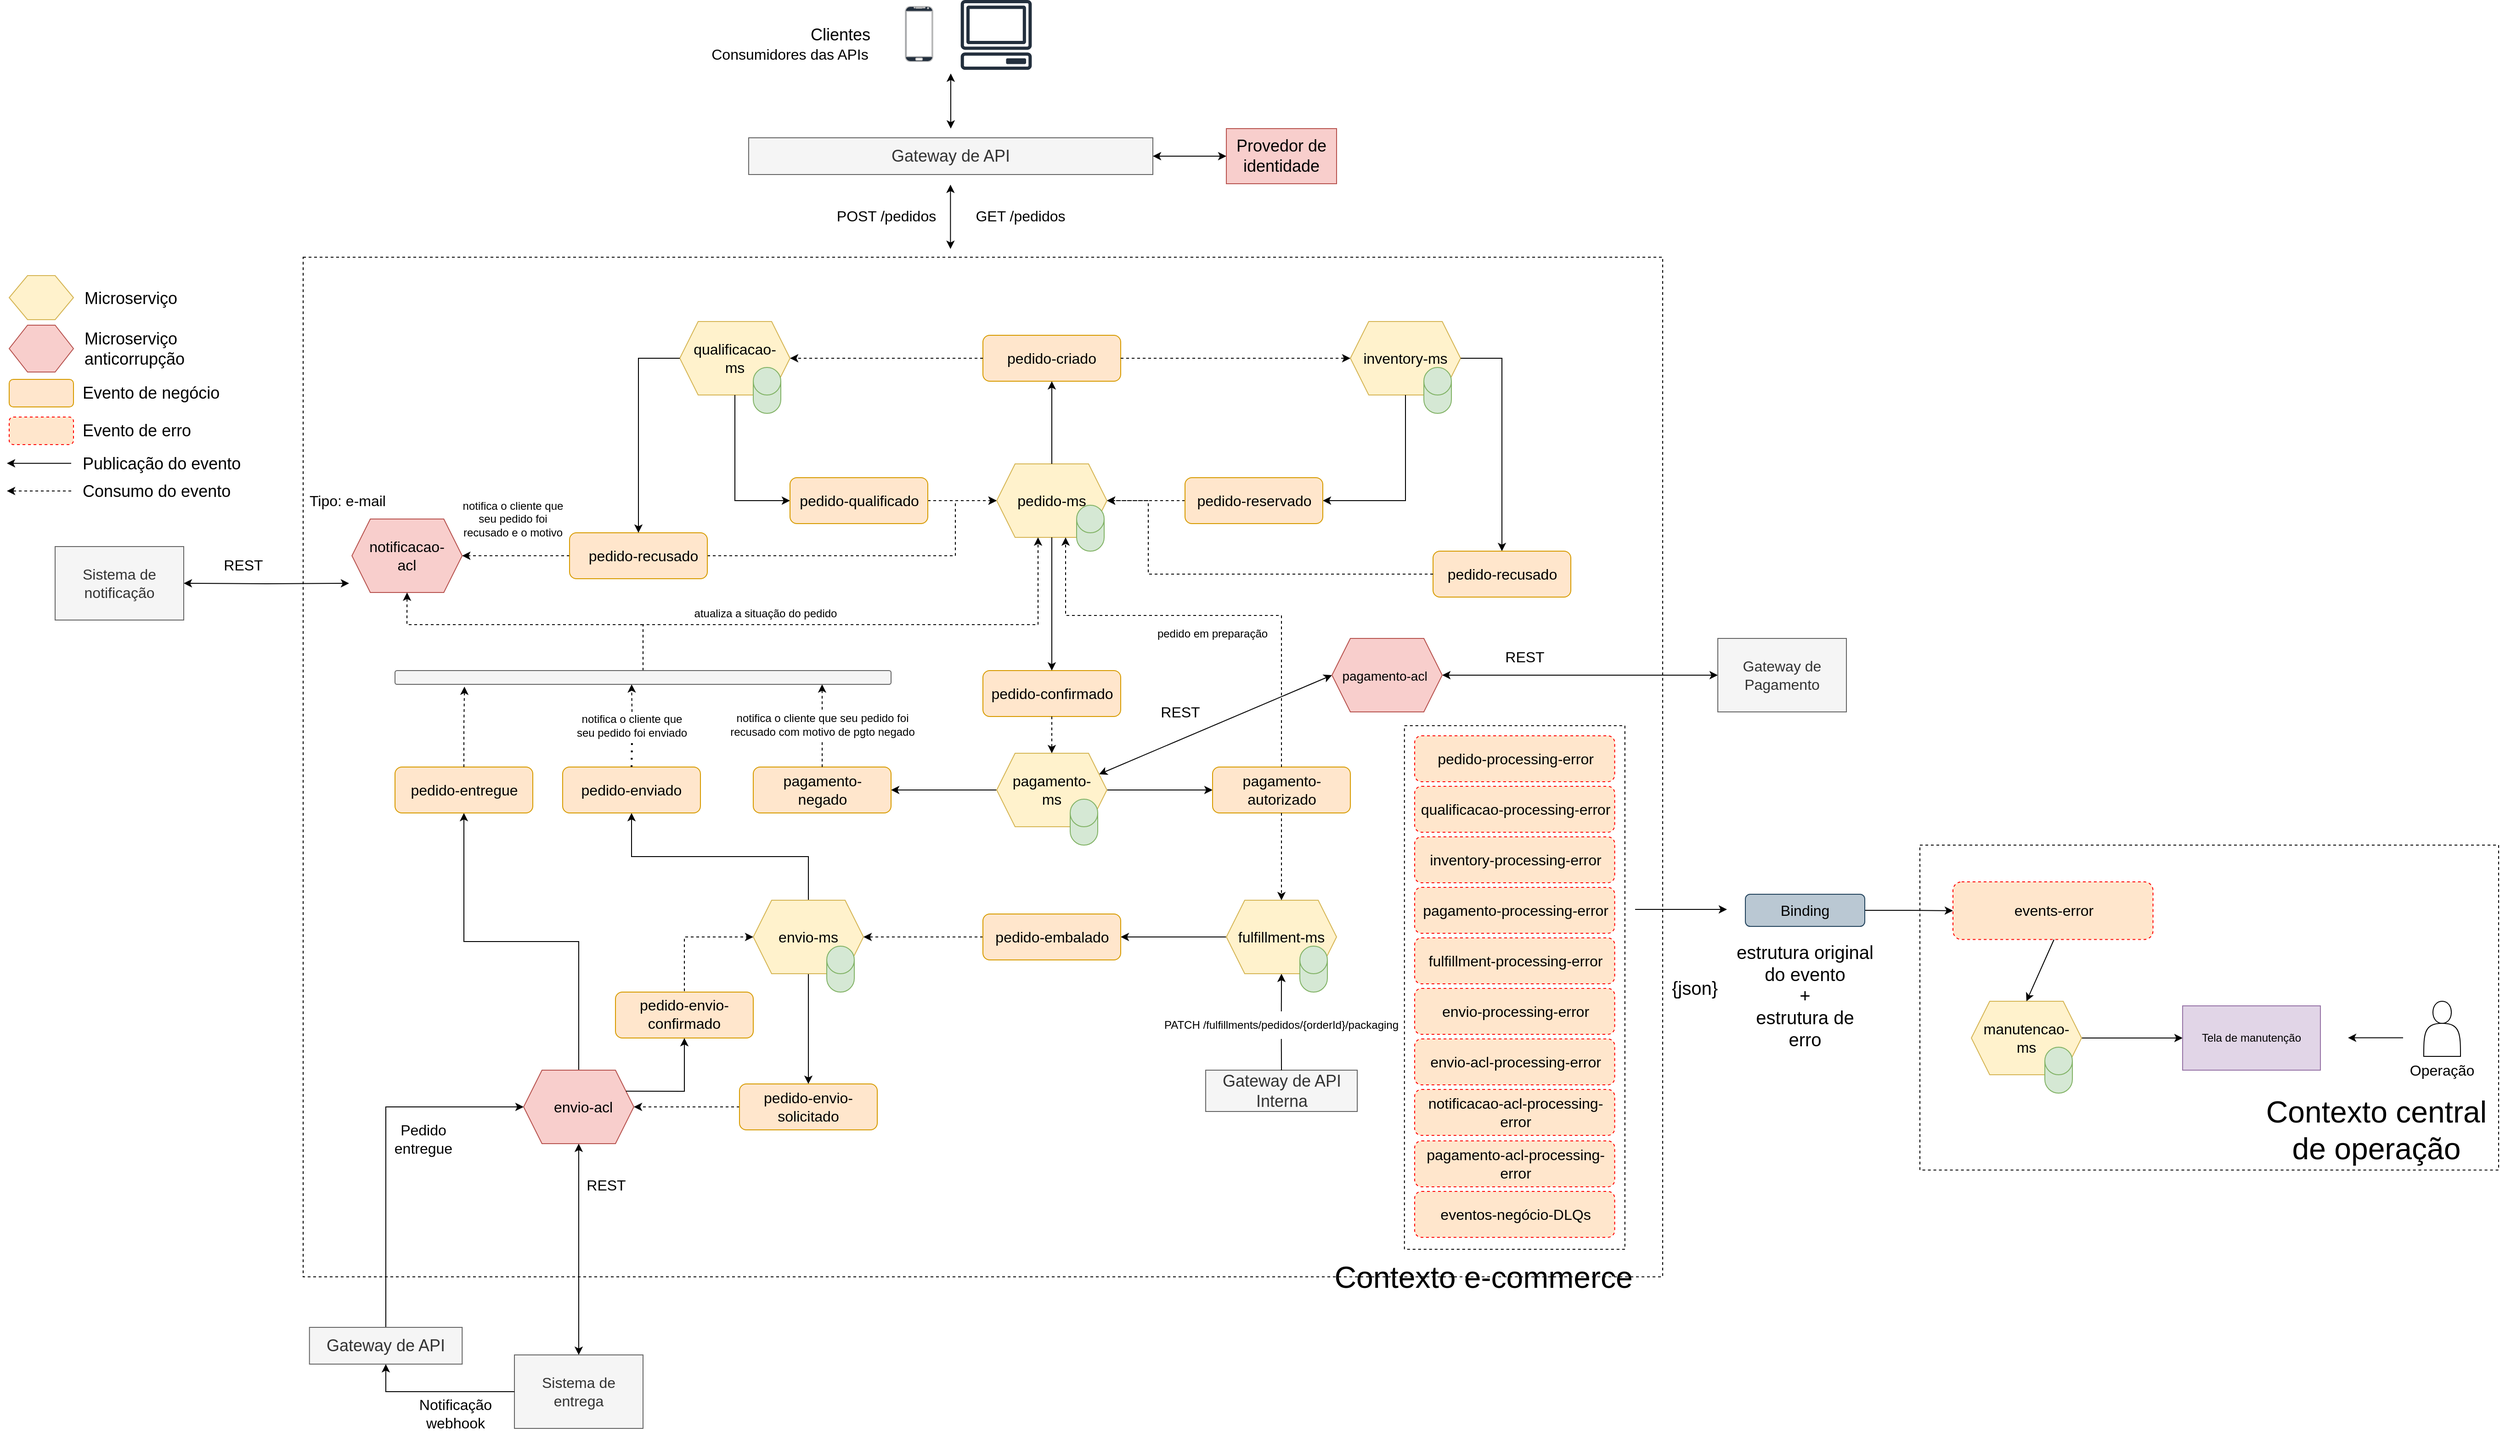 <mxfile version="21.2.8" type="device">
  <diagram name="Página-1" id="nnZFmFOOJVzah6RzFUVj">
    <mxGraphModel dx="4247" dy="1055" grid="1" gridSize="10" guides="1" tooltips="1" connect="1" arrows="1" fold="1" page="1" pageScale="1" pageWidth="827" pageHeight="1169" math="0" shadow="0">
      <root>
        <mxCell id="0" />
        <mxCell id="1" parent="0" />
        <mxCell id="laBi-dhQgEcBMlCpC2Ps-1" value="" style="rounded=0;whiteSpace=wrap;html=1;fillColor=none;dashed=1;" parent="1" vertex="1">
          <mxGeometry x="-1310" y="320" width="1480" height="1110" as="geometry" />
        </mxCell>
        <mxCell id="p0zxZLVMPCqbVk1gS0Qo-3" value="" style="endArrow=classic;html=1;rounded=0;entryX=0.5;entryY=1;entryDx=0;entryDy=0;" edge="1" parent="1" source="p0zxZLVMPCqbVk1gS0Qo-2" target="laBi-dhQgEcBMlCpC2Ps-27">
          <mxGeometry width="50" height="50" relative="1" as="geometry">
            <mxPoint x="-440" y="1170" as="sourcePoint" />
            <mxPoint x="-390" y="1120" as="targetPoint" />
          </mxGeometry>
        </mxCell>
        <mxCell id="laBi-dhQgEcBMlCpC2Ps-2" value="" style="rounded=0;whiteSpace=wrap;html=1;fillColor=none;dashed=1;" parent="1" vertex="1">
          <mxGeometry x="-111.13" y="830" width="240" height="570" as="geometry" />
        </mxCell>
        <mxCell id="laBi-dhQgEcBMlCpC2Ps-3" value="" style="rounded=0;whiteSpace=wrap;html=1;fillColor=none;dashed=1;" parent="1" vertex="1">
          <mxGeometry x="450" y="960" width="630" height="353.79" as="geometry" />
        </mxCell>
        <mxCell id="laBi-dhQgEcBMlCpC2Ps-4" style="edgeStyle=orthogonalEdgeStyle;rounded=0;orthogonalLoop=1;jettySize=auto;html=1;exitX=0.5;exitY=0;exitDx=0;exitDy=0;entryX=0.5;entryY=1;entryDx=0;entryDy=0;" parent="1" source="laBi-dhQgEcBMlCpC2Ps-6" target="laBi-dhQgEcBMlCpC2Ps-58" edge="1">
          <mxGeometry relative="1" as="geometry" />
        </mxCell>
        <mxCell id="laBi-dhQgEcBMlCpC2Ps-5" style="edgeStyle=orthogonalEdgeStyle;rounded=0;orthogonalLoop=1;jettySize=auto;html=1;exitX=0.5;exitY=1;exitDx=0;exitDy=0;entryX=0.5;entryY=0;entryDx=0;entryDy=0;" parent="1" source="laBi-dhQgEcBMlCpC2Ps-6" target="laBi-dhQgEcBMlCpC2Ps-127" edge="1">
          <mxGeometry relative="1" as="geometry" />
        </mxCell>
        <mxCell id="laBi-dhQgEcBMlCpC2Ps-6" value="" style="shape=hexagon;perimeter=hexagonPerimeter2;whiteSpace=wrap;html=1;fixedSize=1;fillColor=#fff2cc;strokeColor=#d6b656;" parent="1" vertex="1">
          <mxGeometry x="-820" y="1020" width="120" height="80" as="geometry" />
        </mxCell>
        <mxCell id="laBi-dhQgEcBMlCpC2Ps-7" value="envio-ms" style="text;html=1;strokeColor=none;fillColor=none;align=center;verticalAlign=middle;whiteSpace=wrap;rounded=0;fontSize=16;" parent="1" vertex="1">
          <mxGeometry x="-800" y="1035" width="80" height="50" as="geometry" />
        </mxCell>
        <mxCell id="laBi-dhQgEcBMlCpC2Ps-8" value="" style="shape=cylinder3;whiteSpace=wrap;html=1;boundedLbl=1;backgroundOutline=1;size=15;fontSize=18;fillColor=#d5e8d4;strokeColor=#82b366;" parent="1" vertex="1">
          <mxGeometry x="-740" y="1070" width="30" height="50" as="geometry" />
        </mxCell>
        <mxCell id="laBi-dhQgEcBMlCpC2Ps-9" value="Gateway de API" style="rounded=0;whiteSpace=wrap;html=1;fontSize=18;fillColor=#f5f5f5;strokeColor=#666666;fontColor=#333333;" parent="1" vertex="1">
          <mxGeometry x="-825" y="190" width="440" height="40" as="geometry" />
        </mxCell>
        <mxCell id="laBi-dhQgEcBMlCpC2Ps-10" value="" style="verticalLabelPosition=bottom;verticalAlign=top;html=1;shadow=0;dashed=0;strokeWidth=1;shape=mxgraph.android.phone2;strokeColor=#c0c0c0;fontSize=18;fillColor=#232F3D;" parent="1" vertex="1">
          <mxGeometry x="-654.5" y="47" width="30" height="60" as="geometry" />
        </mxCell>
        <mxCell id="laBi-dhQgEcBMlCpC2Ps-11" value="" style="sketch=0;outlineConnect=0;fontColor=#232F3E;gradientColor=none;fillColor=#232F3D;strokeColor=none;dashed=0;verticalLabelPosition=bottom;verticalAlign=top;align=center;html=1;fontSize=12;fontStyle=0;aspect=fixed;pointerEvents=1;shape=mxgraph.aws4.client;" parent="1" vertex="1">
          <mxGeometry x="-594.5" y="40" width="78" height="76" as="geometry" />
        </mxCell>
        <mxCell id="laBi-dhQgEcBMlCpC2Ps-12" value="&lt;font style=&quot;font-size: 18px;&quot;&gt;Clientes&lt;/font&gt;" style="text;html=1;strokeColor=none;fillColor=none;align=center;verticalAlign=middle;whiteSpace=wrap;rounded=0;fontSize=16;" parent="1" vertex="1">
          <mxGeometry x="-765" y="58" width="80" height="40" as="geometry" />
        </mxCell>
        <mxCell id="laBi-dhQgEcBMlCpC2Ps-13" style="edgeStyle=orthogonalEdgeStyle;rounded=0;orthogonalLoop=1;jettySize=auto;html=1;exitX=0;exitY=0.5;exitDx=0;exitDy=0;entryX=1;entryY=0.5;entryDx=0;entryDy=0;" parent="1" source="laBi-dhQgEcBMlCpC2Ps-16" target="laBi-dhQgEcBMlCpC2Ps-52" edge="1">
          <mxGeometry relative="1" as="geometry">
            <mxPoint x="-620" y="960" as="targetPoint" />
          </mxGeometry>
        </mxCell>
        <mxCell id="laBi-dhQgEcBMlCpC2Ps-14" style="edgeStyle=orthogonalEdgeStyle;rounded=0;orthogonalLoop=1;jettySize=auto;html=1;exitX=1;exitY=0.5;exitDx=0;exitDy=0;entryX=0;entryY=0.5;entryDx=0;entryDy=0;" parent="1" source="laBi-dhQgEcBMlCpC2Ps-16" target="laBi-dhQgEcBMlCpC2Ps-49" edge="1">
          <mxGeometry relative="1" as="geometry" />
        </mxCell>
        <mxCell id="laBi-dhQgEcBMlCpC2Ps-15" style="rounded=0;orthogonalLoop=1;jettySize=auto;html=1;exitX=1;exitY=0.25;exitDx=0;exitDy=0;entryX=0;entryY=0.5;entryDx=0;entryDy=0;startArrow=classic;startFill=1;" parent="1" source="laBi-dhQgEcBMlCpC2Ps-16" target="laBi-dhQgEcBMlCpC2Ps-31" edge="1">
          <mxGeometry relative="1" as="geometry" />
        </mxCell>
        <mxCell id="laBi-dhQgEcBMlCpC2Ps-16" value="" style="shape=hexagon;perimeter=hexagonPerimeter2;whiteSpace=wrap;html=1;fixedSize=1;fillColor=#fff2cc;strokeColor=#d6b656;" parent="1" vertex="1">
          <mxGeometry x="-555" y="860" width="120" height="80" as="geometry" />
        </mxCell>
        <mxCell id="laBi-dhQgEcBMlCpC2Ps-17" value="pagamento-ms" style="text;html=1;strokeColor=none;fillColor=none;align=center;verticalAlign=middle;whiteSpace=wrap;rounded=0;fontSize=16;" parent="1" vertex="1">
          <mxGeometry x="-533.75" y="875" width="77.5" height="50" as="geometry" />
        </mxCell>
        <mxCell id="laBi-dhQgEcBMlCpC2Ps-18" value="" style="shape=cylinder3;whiteSpace=wrap;html=1;boundedLbl=1;backgroundOutline=1;size=15;fontSize=18;fillColor=#d5e8d4;strokeColor=#82b366;" parent="1" vertex="1">
          <mxGeometry x="-475" y="910" width="30" height="50" as="geometry" />
        </mxCell>
        <mxCell id="laBi-dhQgEcBMlCpC2Ps-19" value="" style="endArrow=classic;html=1;rounded=0;strokeWidth=1;fontSize=18;startArrow=classic;startFill=1;" parent="1" edge="1">
          <mxGeometry width="50" height="50" relative="1" as="geometry">
            <mxPoint x="-605" y="120" as="sourcePoint" />
            <mxPoint x="-605" y="180" as="targetPoint" />
          </mxGeometry>
        </mxCell>
        <mxCell id="laBi-dhQgEcBMlCpC2Ps-20" value="&lt;font style=&quot;font-size: 18px;&quot;&gt;Provedor de identidade&lt;/font&gt;" style="rounded=0;whiteSpace=wrap;html=1;fillColor=#f8cecc;strokeColor=#b85450;" parent="1" vertex="1">
          <mxGeometry x="-305" y="180" width="120" height="60" as="geometry" />
        </mxCell>
        <mxCell id="laBi-dhQgEcBMlCpC2Ps-21" value="" style="endArrow=classic;startArrow=classic;html=1;rounded=0;fontSize=18;exitX=1;exitY=0.5;exitDx=0;exitDy=0;entryX=0;entryY=0.5;entryDx=0;entryDy=0;" parent="1" source="laBi-dhQgEcBMlCpC2Ps-9" target="laBi-dhQgEcBMlCpC2Ps-20" edge="1">
          <mxGeometry width="50" height="50" relative="1" as="geometry">
            <mxPoint x="-355" y="280" as="sourcePoint" />
            <mxPoint x="-305" y="230" as="targetPoint" />
          </mxGeometry>
        </mxCell>
        <mxCell id="laBi-dhQgEcBMlCpC2Ps-22" value="&lt;font style=&quot;font-size: 16px;&quot;&gt;POST /pedidos&lt;/font&gt;" style="text;html=1;strokeColor=none;fillColor=none;align=center;verticalAlign=middle;whiteSpace=wrap;rounded=0;fontSize=18;" parent="1" vertex="1">
          <mxGeometry x="-740" y="260" width="130" height="30" as="geometry" />
        </mxCell>
        <mxCell id="laBi-dhQgEcBMlCpC2Ps-24" value="&lt;font style=&quot;font-size: 33px;&quot;&gt;Contexto e-commerce&lt;/font&gt;" style="text;html=1;strokeColor=none;fillColor=none;align=center;verticalAlign=middle;whiteSpace=wrap;rounded=0;fontSize=16;" parent="1" vertex="1">
          <mxGeometry x="-195" y="1400" width="340" height="60" as="geometry" />
        </mxCell>
        <mxCell id="laBi-dhQgEcBMlCpC2Ps-25" value="&lt;font style=&quot;font-size: 16px;&quot;&gt;Consumidores das APIs&lt;/font&gt;" style="text;html=1;strokeColor=none;fillColor=none;align=center;verticalAlign=middle;whiteSpace=wrap;rounded=0;fontSize=16;" parent="1" vertex="1">
          <mxGeometry x="-875" y="82" width="190" height="34" as="geometry" />
        </mxCell>
        <mxCell id="laBi-dhQgEcBMlCpC2Ps-26" style="edgeStyle=orthogonalEdgeStyle;rounded=0;orthogonalLoop=1;jettySize=auto;html=1;exitX=0;exitY=0.5;exitDx=0;exitDy=0;entryX=1;entryY=0.5;entryDx=0;entryDy=0;" parent="1" source="laBi-dhQgEcBMlCpC2Ps-27" target="laBi-dhQgEcBMlCpC2Ps-56" edge="1">
          <mxGeometry relative="1" as="geometry" />
        </mxCell>
        <mxCell id="laBi-dhQgEcBMlCpC2Ps-27" value="" style="shape=hexagon;perimeter=hexagonPerimeter2;whiteSpace=wrap;html=1;fixedSize=1;fillColor=#fff2cc;strokeColor=#d6b656;" parent="1" vertex="1">
          <mxGeometry x="-305" y="1020" width="120" height="80" as="geometry" />
        </mxCell>
        <mxCell id="laBi-dhQgEcBMlCpC2Ps-28" value="fulfillment-ms" style="text;html=1;strokeColor=none;fillColor=none;align=center;verticalAlign=middle;whiteSpace=wrap;rounded=0;fontSize=16;" parent="1" vertex="1">
          <mxGeometry x="-295" y="1035" width="100" height="50" as="geometry" />
        </mxCell>
        <mxCell id="laBi-dhQgEcBMlCpC2Ps-29" value="" style="shape=cylinder3;whiteSpace=wrap;html=1;boundedLbl=1;backgroundOutline=1;size=15;fontSize=18;fillColor=#d5e8d4;strokeColor=#82b366;" parent="1" vertex="1">
          <mxGeometry x="-225" y="1070" width="30" height="50" as="geometry" />
        </mxCell>
        <mxCell id="laBi-dhQgEcBMlCpC2Ps-30" style="edgeStyle=orthogonalEdgeStyle;rounded=0;orthogonalLoop=1;jettySize=auto;html=1;exitX=1;exitY=0.5;exitDx=0;exitDy=0;entryX=0;entryY=0.5;entryDx=0;entryDy=0;startArrow=classic;startFill=1;" parent="1" source="laBi-dhQgEcBMlCpC2Ps-31" target="laBi-dhQgEcBMlCpC2Ps-138" edge="1">
          <mxGeometry relative="1" as="geometry" />
        </mxCell>
        <mxCell id="laBi-dhQgEcBMlCpC2Ps-31" value="" style="shape=hexagon;perimeter=hexagonPerimeter2;whiteSpace=wrap;html=1;fixedSize=1;fillColor=#f8cecc;strokeColor=#b85450;" parent="1" vertex="1">
          <mxGeometry x="-190" y="735" width="120" height="80" as="geometry" />
        </mxCell>
        <mxCell id="laBi-dhQgEcBMlCpC2Ps-32" value="&lt;font style=&quot;font-size: 14px;&quot;&gt;pagamento-acl&lt;/font&gt;" style="text;html=1;strokeColor=none;fillColor=none;align=center;verticalAlign=middle;whiteSpace=wrap;rounded=0;fontSize=16;" parent="1" vertex="1">
          <mxGeometry x="-180" y="750" width="95" height="50" as="geometry" />
        </mxCell>
        <mxCell id="laBi-dhQgEcBMlCpC2Ps-33" style="edgeStyle=orthogonalEdgeStyle;rounded=0;orthogonalLoop=1;jettySize=auto;html=1;exitX=0.5;exitY=1;exitDx=0;exitDy=0;startArrow=classic;startFill=1;" parent="1" source="laBi-dhQgEcBMlCpC2Ps-35" target="laBi-dhQgEcBMlCpC2Ps-129" edge="1">
          <mxGeometry relative="1" as="geometry" />
        </mxCell>
        <mxCell id="laBi-dhQgEcBMlCpC2Ps-34" style="edgeStyle=orthogonalEdgeStyle;rounded=0;orthogonalLoop=1;jettySize=auto;html=1;exitX=0.5;exitY=0;exitDx=0;exitDy=0;entryX=0.5;entryY=1;entryDx=0;entryDy=0;" parent="1" source="laBi-dhQgEcBMlCpC2Ps-35" target="laBi-dhQgEcBMlCpC2Ps-64" edge="1">
          <mxGeometry relative="1" as="geometry" />
        </mxCell>
        <mxCell id="laBi-dhQgEcBMlCpC2Ps-35" value="" style="shape=hexagon;perimeter=hexagonPerimeter2;whiteSpace=wrap;html=1;fixedSize=1;fillColor=#f8cecc;strokeColor=#b85450;" parent="1" vertex="1">
          <mxGeometry x="-1070" y="1205" width="120" height="80" as="geometry" />
        </mxCell>
        <mxCell id="laBi-dhQgEcBMlCpC2Ps-36" value="&lt;font style=&quot;font-size: 16px;&quot;&gt;envio-acl&lt;/font&gt;" style="text;html=1;strokeColor=none;fillColor=none;align=center;verticalAlign=middle;whiteSpace=wrap;rounded=0;fontSize=16;" parent="1" vertex="1">
          <mxGeometry x="-1040" y="1220" width="70" height="50" as="geometry" />
        </mxCell>
        <mxCell id="laBi-dhQgEcBMlCpC2Ps-37" value="" style="shape=hexagon;perimeter=hexagonPerimeter2;whiteSpace=wrap;html=1;fixedSize=1;fillColor=#f8cecc;strokeColor=#b85450;" parent="1" vertex="1">
          <mxGeometry x="-1256.88" y="605" width="120" height="80" as="geometry" />
        </mxCell>
        <mxCell id="laBi-dhQgEcBMlCpC2Ps-38" style="edgeStyle=orthogonalEdgeStyle;rounded=0;orthogonalLoop=1;jettySize=auto;html=1;startArrow=classic;startFill=1;" parent="1" target="laBi-dhQgEcBMlCpC2Ps-135" edge="1">
          <mxGeometry relative="1" as="geometry">
            <mxPoint x="-1260" y="675" as="sourcePoint" />
          </mxGeometry>
        </mxCell>
        <mxCell id="laBi-dhQgEcBMlCpC2Ps-39" value="&lt;font style=&quot;font-size: 16px;&quot;&gt;notificacao-acl&lt;/font&gt;" style="text;html=1;strokeColor=none;fillColor=none;align=center;verticalAlign=middle;whiteSpace=wrap;rounded=0;fontSize=16;" parent="1" vertex="1">
          <mxGeometry x="-1246.88" y="620" width="100" height="50" as="geometry" />
        </mxCell>
        <mxCell id="laBi-dhQgEcBMlCpC2Ps-40" style="edgeStyle=orthogonalEdgeStyle;rounded=0;orthogonalLoop=1;jettySize=auto;html=1;exitX=1;exitY=0.5;exitDx=0;exitDy=0;entryX=0;entryY=0.5;entryDx=0;entryDy=0;dashed=1;" parent="1" source="laBi-dhQgEcBMlCpC2Ps-106" target="laBi-dhQgEcBMlCpC2Ps-88" edge="1">
          <mxGeometry relative="1" as="geometry" />
        </mxCell>
        <mxCell id="laBi-dhQgEcBMlCpC2Ps-41" style="edgeStyle=orthogonalEdgeStyle;rounded=0;orthogonalLoop=1;jettySize=auto;html=1;exitX=0;exitY=0.5;exitDx=0;exitDy=0;entryX=1;entryY=0.5;entryDx=0;entryDy=0;dashed=1;" parent="1" source="laBi-dhQgEcBMlCpC2Ps-109" target="laBi-dhQgEcBMlCpC2Ps-88" edge="1">
          <mxGeometry relative="1" as="geometry" />
        </mxCell>
        <mxCell id="laBi-dhQgEcBMlCpC2Ps-42" value="" style="rounded=1;whiteSpace=wrap;html=1;fillColor=#ffe6cc;strokeColor=#d79b00;" parent="1" vertex="1">
          <mxGeometry x="-570" y="770" width="150" height="50" as="geometry" />
        </mxCell>
        <mxCell id="laBi-dhQgEcBMlCpC2Ps-43" style="edgeStyle=orthogonalEdgeStyle;rounded=0;orthogonalLoop=1;jettySize=auto;html=1;exitX=0.5;exitY=1;exitDx=0;exitDy=0;entryX=0.5;entryY=0;entryDx=0;entryDy=0;dashed=1;" parent="1" source="laBi-dhQgEcBMlCpC2Ps-44" target="laBi-dhQgEcBMlCpC2Ps-16" edge="1">
          <mxGeometry relative="1" as="geometry" />
        </mxCell>
        <mxCell id="laBi-dhQgEcBMlCpC2Ps-44" value="pedido-confirmado" style="text;html=1;strokeColor=none;fillColor=none;align=center;verticalAlign=middle;whiteSpace=wrap;rounded=0;fontSize=16;" parent="1" vertex="1">
          <mxGeometry x="-562.5" y="770" width="135" height="50" as="geometry" />
        </mxCell>
        <mxCell id="laBi-dhQgEcBMlCpC2Ps-45" style="edgeStyle=orthogonalEdgeStyle;rounded=0;orthogonalLoop=1;jettySize=auto;html=1;exitX=1;exitY=0.5;exitDx=0;exitDy=0;entryX=0;entryY=0.5;entryDx=0;entryDy=0;dashed=1;" parent="1" source="laBi-dhQgEcBMlCpC2Ps-47" target="laBi-dhQgEcBMlCpC2Ps-88" edge="1">
          <mxGeometry relative="1" as="geometry">
            <Array as="points">
              <mxPoint x="-600" y="645" />
              <mxPoint x="-600" y="585" />
            </Array>
          </mxGeometry>
        </mxCell>
        <mxCell id="laBi-dhQgEcBMlCpC2Ps-46" style="edgeStyle=orthogonalEdgeStyle;rounded=0;orthogonalLoop=1;jettySize=auto;html=1;exitX=0;exitY=0.5;exitDx=0;exitDy=0;entryX=1;entryY=0.5;entryDx=0;entryDy=0;dashed=1;" parent="1" source="laBi-dhQgEcBMlCpC2Ps-47" target="laBi-dhQgEcBMlCpC2Ps-37" edge="1">
          <mxGeometry relative="1" as="geometry" />
        </mxCell>
        <mxCell id="laBi-dhQgEcBMlCpC2Ps-47" value="" style="rounded=1;whiteSpace=wrap;html=1;fillColor=#ffe6cc;strokeColor=#d79b00;" parent="1" vertex="1">
          <mxGeometry x="-1020" y="620" width="150" height="50" as="geometry" />
        </mxCell>
        <mxCell id="laBi-dhQgEcBMlCpC2Ps-48" value="pedido-recusado" style="text;html=1;strokeColor=none;fillColor=none;align=center;verticalAlign=middle;whiteSpace=wrap;rounded=0;fontSize=16;" parent="1" vertex="1">
          <mxGeometry x="-1001.25" y="630" width="122.5" height="30" as="geometry" />
        </mxCell>
        <mxCell id="laBi-dhQgEcBMlCpC2Ps-49" value="" style="rounded=1;whiteSpace=wrap;html=1;fillColor=#ffe6cc;strokeColor=#d79b00;" parent="1" vertex="1">
          <mxGeometry x="-320" y="875" width="150" height="50" as="geometry" />
        </mxCell>
        <mxCell id="laBi-dhQgEcBMlCpC2Ps-50" style="edgeStyle=orthogonalEdgeStyle;rounded=0;orthogonalLoop=1;jettySize=auto;html=1;entryX=0.5;entryY=0;entryDx=0;entryDy=0;dashed=1;" parent="1" source="laBi-dhQgEcBMlCpC2Ps-51" target="laBi-dhQgEcBMlCpC2Ps-27" edge="1">
          <mxGeometry relative="1" as="geometry" />
        </mxCell>
        <mxCell id="laBi-dhQgEcBMlCpC2Ps-51" value="pagamento-autorizado" style="text;html=1;strokeColor=none;fillColor=none;align=center;verticalAlign=middle;whiteSpace=wrap;rounded=0;fontSize=16;" parent="1" vertex="1">
          <mxGeometry x="-312.5" y="875" width="135" height="50" as="geometry" />
        </mxCell>
        <mxCell id="laBi-dhQgEcBMlCpC2Ps-52" value="" style="rounded=1;whiteSpace=wrap;html=1;fillColor=#ffe6cc;strokeColor=#d79b00;" parent="1" vertex="1">
          <mxGeometry x="-820" y="875" width="150" height="50" as="geometry" />
        </mxCell>
        <mxCell id="laBi-dhQgEcBMlCpC2Ps-53" style="rounded=0;orthogonalLoop=1;jettySize=auto;html=1;exitX=0.5;exitY=0;exitDx=0;exitDy=0;entryX=0.861;entryY=0.998;entryDx=0;entryDy=0;entryPerimeter=0;dashed=1;" parent="1" source="laBi-dhQgEcBMlCpC2Ps-182" target="laBi-dhQgEcBMlCpC2Ps-134" edge="1">
          <mxGeometry relative="1" as="geometry">
            <mxPoint x="-740" y="840" as="targetPoint" />
          </mxGeometry>
        </mxCell>
        <mxCell id="laBi-dhQgEcBMlCpC2Ps-54" value="pagamento-negado" style="text;html=1;strokeColor=none;fillColor=none;align=center;verticalAlign=middle;whiteSpace=wrap;rounded=0;fontSize=16;" parent="1" vertex="1">
          <mxGeometry x="-806.25" y="882.5" width="122.5" height="35" as="geometry" />
        </mxCell>
        <mxCell id="laBi-dhQgEcBMlCpC2Ps-55" style="edgeStyle=orthogonalEdgeStyle;rounded=0;orthogonalLoop=1;jettySize=auto;html=1;exitX=0;exitY=0.5;exitDx=0;exitDy=0;entryX=1;entryY=0.5;entryDx=0;entryDy=0;dashed=1;" parent="1" source="laBi-dhQgEcBMlCpC2Ps-56" target="laBi-dhQgEcBMlCpC2Ps-6" edge="1">
          <mxGeometry relative="1" as="geometry" />
        </mxCell>
        <mxCell id="laBi-dhQgEcBMlCpC2Ps-56" value="" style="rounded=1;whiteSpace=wrap;html=1;fillColor=#ffe6cc;strokeColor=#d79b00;" parent="1" vertex="1">
          <mxGeometry x="-570" y="1035" width="150" height="50" as="geometry" />
        </mxCell>
        <mxCell id="laBi-dhQgEcBMlCpC2Ps-57" value="pedido-embalado" style="text;html=1;strokeColor=none;fillColor=none;align=center;verticalAlign=middle;whiteSpace=wrap;rounded=0;fontSize=16;" parent="1" vertex="1">
          <mxGeometry x="-562.5" y="1035" width="135" height="50" as="geometry" />
        </mxCell>
        <mxCell id="laBi-dhQgEcBMlCpC2Ps-58" value="" style="rounded=1;whiteSpace=wrap;html=1;fillColor=#ffe6cc;strokeColor=#d79b00;" parent="1" vertex="1">
          <mxGeometry x="-1027.5" y="875" width="150" height="50" as="geometry" />
        </mxCell>
        <mxCell id="laBi-dhQgEcBMlCpC2Ps-59" style="rounded=0;orthogonalLoop=1;jettySize=auto;html=1;exitX=0.5;exitY=0;exitDx=0;exitDy=0;entryX=0.477;entryY=1;entryDx=0;entryDy=0;dashed=1;entryPerimeter=0;" parent="1" source="laBi-dhQgEcBMlCpC2Ps-178" target="laBi-dhQgEcBMlCpC2Ps-134" edge="1">
          <mxGeometry relative="1" as="geometry" />
        </mxCell>
        <mxCell id="laBi-dhQgEcBMlCpC2Ps-61" value="pedido-enviado" style="text;html=1;strokeColor=none;fillColor=none;align=center;verticalAlign=middle;whiteSpace=wrap;rounded=0;fontSize=16;" parent="1" vertex="1">
          <mxGeometry x="-1020" y="875" width="135" height="50" as="geometry" />
        </mxCell>
        <mxCell id="laBi-dhQgEcBMlCpC2Ps-62" value="" style="rounded=1;whiteSpace=wrap;html=1;fillColor=#ffe6cc;strokeColor=#d79b00;" parent="1" vertex="1">
          <mxGeometry x="-1210" y="875" width="150" height="50" as="geometry" />
        </mxCell>
        <mxCell id="laBi-dhQgEcBMlCpC2Ps-63" style="edgeStyle=orthogonalEdgeStyle;rounded=0;orthogonalLoop=1;jettySize=auto;html=1;exitX=0.5;exitY=0;exitDx=0;exitDy=0;entryX=0.14;entryY=1.163;entryDx=0;entryDy=0;entryPerimeter=0;dashed=1;" parent="1" source="laBi-dhQgEcBMlCpC2Ps-64" target="laBi-dhQgEcBMlCpC2Ps-134" edge="1">
          <mxGeometry relative="1" as="geometry" />
        </mxCell>
        <mxCell id="laBi-dhQgEcBMlCpC2Ps-64" value="pedido-entregue" style="text;html=1;strokeColor=none;fillColor=none;align=center;verticalAlign=middle;whiteSpace=wrap;rounded=0;fontSize=16;" parent="1" vertex="1">
          <mxGeometry x="-1202.5" y="875" width="135" height="50" as="geometry" />
        </mxCell>
        <mxCell id="laBi-dhQgEcBMlCpC2Ps-65" value="" style="group" parent="1" connectable="0" vertex="1">
          <mxGeometry x="-100" y="1006" width="220" height="50" as="geometry" />
        </mxCell>
        <mxCell id="laBi-dhQgEcBMlCpC2Ps-66" value="" style="rounded=1;whiteSpace=wrap;html=1;fillColor=#ffe6cc;strokeColor=#FF0000;dashed=1;" parent="laBi-dhQgEcBMlCpC2Ps-65" vertex="1">
          <mxGeometry width="217.75" height="50" as="geometry" />
        </mxCell>
        <mxCell id="laBi-dhQgEcBMlCpC2Ps-67" value="&lt;font style=&quot;font-size: 16px;&quot;&gt;pagamento-processing-error&lt;/font&gt;" style="text;html=1;strokeColor=none;fillColor=none;align=center;verticalAlign=middle;whiteSpace=wrap;rounded=0;fontSize=16;" parent="laBi-dhQgEcBMlCpC2Ps-65" vertex="1">
          <mxGeometry width="220" height="50" as="geometry" />
        </mxCell>
        <mxCell id="laBi-dhQgEcBMlCpC2Ps-68" value="" style="group" parent="1" connectable="0" vertex="1">
          <mxGeometry x="-100" y="1116" width="220" height="50" as="geometry" />
        </mxCell>
        <mxCell id="laBi-dhQgEcBMlCpC2Ps-69" value="" style="rounded=1;whiteSpace=wrap;html=1;fillColor=#ffe6cc;strokeColor=#FF0000;dashed=1;" parent="laBi-dhQgEcBMlCpC2Ps-68" vertex="1">
          <mxGeometry width="217.75" height="50" as="geometry" />
        </mxCell>
        <mxCell id="laBi-dhQgEcBMlCpC2Ps-70" value="&lt;font style=&quot;font-size: 16px;&quot;&gt;envio-processing-error&lt;/font&gt;" style="text;html=1;strokeColor=none;fillColor=none;align=center;verticalAlign=middle;whiteSpace=wrap;rounded=0;fontSize=16;" parent="laBi-dhQgEcBMlCpC2Ps-68" vertex="1">
          <mxGeometry width="220" height="50" as="geometry" />
        </mxCell>
        <mxCell id="laBi-dhQgEcBMlCpC2Ps-71" value="" style="group" parent="1" connectable="0" vertex="1">
          <mxGeometry x="-100" y="841" width="220" height="50" as="geometry" />
        </mxCell>
        <mxCell id="laBi-dhQgEcBMlCpC2Ps-72" value="" style="rounded=1;whiteSpace=wrap;html=1;fillColor=#ffe6cc;strokeColor=#FF0000;dashed=1;" parent="laBi-dhQgEcBMlCpC2Ps-71" vertex="1">
          <mxGeometry width="217.75" height="50" as="geometry" />
        </mxCell>
        <mxCell id="laBi-dhQgEcBMlCpC2Ps-73" value="&lt;font style=&quot;font-size: 16px;&quot;&gt;pedido-processing-error&lt;/font&gt;" style="text;html=1;strokeColor=none;fillColor=none;align=center;verticalAlign=middle;whiteSpace=wrap;rounded=0;fontSize=16;" parent="laBi-dhQgEcBMlCpC2Ps-71" vertex="1">
          <mxGeometry width="220" height="50" as="geometry" />
        </mxCell>
        <mxCell id="laBi-dhQgEcBMlCpC2Ps-74" value="" style="group" parent="1" connectable="0" vertex="1">
          <mxGeometry x="-100" y="951" width="220" height="50" as="geometry" />
        </mxCell>
        <mxCell id="laBi-dhQgEcBMlCpC2Ps-75" value="" style="rounded=1;whiteSpace=wrap;html=1;fillColor=#ffe6cc;strokeColor=#FF0000;dashed=1;" parent="laBi-dhQgEcBMlCpC2Ps-74" vertex="1">
          <mxGeometry width="217.75" height="50" as="geometry" />
        </mxCell>
        <mxCell id="laBi-dhQgEcBMlCpC2Ps-76" value="&lt;font style=&quot;font-size: 16px;&quot;&gt;inventory-processing-error&lt;/font&gt;" style="text;html=1;strokeColor=none;fillColor=none;align=center;verticalAlign=middle;whiteSpace=wrap;rounded=0;fontSize=16;" parent="laBi-dhQgEcBMlCpC2Ps-74" vertex="1">
          <mxGeometry width="220" height="50" as="geometry" />
        </mxCell>
        <mxCell id="laBi-dhQgEcBMlCpC2Ps-77" value="" style="group" parent="1" connectable="0" vertex="1">
          <mxGeometry x="-100" y="1061" width="220" height="50" as="geometry" />
        </mxCell>
        <mxCell id="laBi-dhQgEcBMlCpC2Ps-78" value="" style="rounded=1;whiteSpace=wrap;html=1;fillColor=#ffe6cc;strokeColor=#FF0000;dashed=1;" parent="laBi-dhQgEcBMlCpC2Ps-77" vertex="1">
          <mxGeometry width="217.75" height="50" as="geometry" />
        </mxCell>
        <mxCell id="laBi-dhQgEcBMlCpC2Ps-79" value="&lt;font style=&quot;font-size: 16px;&quot;&gt;fulfillment-processing-error&lt;/font&gt;" style="text;html=1;strokeColor=none;fillColor=none;align=center;verticalAlign=middle;whiteSpace=wrap;rounded=0;fontSize=16;" parent="laBi-dhQgEcBMlCpC2Ps-77" vertex="1">
          <mxGeometry width="220" height="50" as="geometry" />
        </mxCell>
        <mxCell id="laBi-dhQgEcBMlCpC2Ps-80" style="edgeStyle=orthogonalEdgeStyle;rounded=0;orthogonalLoop=1;jettySize=auto;html=1;exitX=1;exitY=0.5;exitDx=0;exitDy=0;entryX=0;entryY=0.5;entryDx=0;entryDy=0;" parent="1" source="laBi-dhQgEcBMlCpC2Ps-81" target="laBi-dhQgEcBMlCpC2Ps-152" edge="1">
          <mxGeometry relative="1" as="geometry" />
        </mxCell>
        <mxCell id="laBi-dhQgEcBMlCpC2Ps-81" value="" style="shape=hexagon;perimeter=hexagonPerimeter2;whiteSpace=wrap;html=1;fixedSize=1;fillColor=#fff2cc;strokeColor=#d6b656;" parent="1" vertex="1">
          <mxGeometry x="506" y="1130" width="120" height="80" as="geometry" />
        </mxCell>
        <mxCell id="laBi-dhQgEcBMlCpC2Ps-82" value="manutencao-ms" style="text;html=1;strokeColor=none;fillColor=none;align=center;verticalAlign=middle;whiteSpace=wrap;rounded=0;fontSize=16;" parent="1" vertex="1">
          <mxGeometry x="516" y="1145" width="100" height="50" as="geometry" />
        </mxCell>
        <mxCell id="laBi-dhQgEcBMlCpC2Ps-83" value="" style="shape=cylinder3;whiteSpace=wrap;html=1;boundedLbl=1;backgroundOutline=1;size=15;fontSize=18;fillColor=#d5e8d4;strokeColor=#82b366;" parent="1" vertex="1">
          <mxGeometry x="586" y="1180" width="30" height="50" as="geometry" />
        </mxCell>
        <mxCell id="laBi-dhQgEcBMlCpC2Ps-87" value="" style="group" parent="1" connectable="0" vertex="1">
          <mxGeometry x="-555" y="540" width="120" height="100" as="geometry" />
        </mxCell>
        <mxCell id="laBi-dhQgEcBMlCpC2Ps-88" value="" style="shape=hexagon;perimeter=hexagonPerimeter2;whiteSpace=wrap;html=1;fixedSize=1;fillColor=#fff2cc;strokeColor=#d6b656;" parent="laBi-dhQgEcBMlCpC2Ps-87" vertex="1">
          <mxGeometry y="5" width="120" height="80" as="geometry" />
        </mxCell>
        <mxCell id="laBi-dhQgEcBMlCpC2Ps-89" value="pedido-ms" style="text;html=1;strokeColor=none;fillColor=none;align=center;verticalAlign=middle;whiteSpace=wrap;rounded=0;fontSize=16;" parent="laBi-dhQgEcBMlCpC2Ps-87" vertex="1">
          <mxGeometry x="20.25" y="30" width="79.5" height="30" as="geometry" />
        </mxCell>
        <mxCell id="laBi-dhQgEcBMlCpC2Ps-90" value="" style="shape=cylinder3;whiteSpace=wrap;html=1;boundedLbl=1;backgroundOutline=1;size=15;fontSize=18;fillColor=#d5e8d4;strokeColor=#82b366;" parent="laBi-dhQgEcBMlCpC2Ps-87" vertex="1">
          <mxGeometry x="87" y="50" width="30" height="50" as="geometry" />
        </mxCell>
        <mxCell id="laBi-dhQgEcBMlCpC2Ps-91" value="" style="endArrow=classic;startArrow=classic;html=1;rounded=0;" parent="1" edge="1">
          <mxGeometry width="50" height="50" relative="1" as="geometry">
            <mxPoint x="-605.31" y="311" as="sourcePoint" />
            <mxPoint x="-605.31" y="241" as="targetPoint" />
          </mxGeometry>
        </mxCell>
        <mxCell id="laBi-dhQgEcBMlCpC2Ps-92" value="&lt;font style=&quot;font-size: 16px;&quot;&gt;GET /pedidos&lt;/font&gt;" style="text;html=1;strokeColor=none;fillColor=none;align=center;verticalAlign=middle;whiteSpace=wrap;rounded=0;fontSize=18;" parent="1" vertex="1">
          <mxGeometry x="-594.5" y="260" width="130" height="30" as="geometry" />
        </mxCell>
        <mxCell id="laBi-dhQgEcBMlCpC2Ps-93" value="" style="group" parent="1" connectable="0" vertex="1">
          <mxGeometry x="-900" y="390" width="120" height="110" as="geometry" />
        </mxCell>
        <mxCell id="laBi-dhQgEcBMlCpC2Ps-94" value="" style="shape=hexagon;perimeter=hexagonPerimeter2;whiteSpace=wrap;html=1;fixedSize=1;fillColor=#fff2cc;strokeColor=#d6b656;" parent="laBi-dhQgEcBMlCpC2Ps-93" vertex="1">
          <mxGeometry width="120" height="80" as="geometry" />
        </mxCell>
        <mxCell id="laBi-dhQgEcBMlCpC2Ps-95" value="qualificacao-ms" style="text;html=1;strokeColor=none;fillColor=none;align=center;verticalAlign=middle;whiteSpace=wrap;rounded=0;fontSize=16;" parent="laBi-dhQgEcBMlCpC2Ps-93" vertex="1">
          <mxGeometry x="10" y="15" width="100" height="50" as="geometry" />
        </mxCell>
        <mxCell id="laBi-dhQgEcBMlCpC2Ps-96" value="" style="shape=cylinder3;whiteSpace=wrap;html=1;boundedLbl=1;backgroundOutline=1;size=15;fontSize=18;fillColor=#d5e8d4;strokeColor=#82b366;" parent="laBi-dhQgEcBMlCpC2Ps-93" vertex="1">
          <mxGeometry x="80" y="50" width="30" height="50" as="geometry" />
        </mxCell>
        <mxCell id="laBi-dhQgEcBMlCpC2Ps-97" value="" style="group" parent="laBi-dhQgEcBMlCpC2Ps-93" connectable="0" vertex="1">
          <mxGeometry x="-730" y="-50" width="70" height="60" as="geometry" />
        </mxCell>
        <mxCell id="laBi-dhQgEcBMlCpC2Ps-98" value="" style="shape=hexagon;perimeter=hexagonPerimeter2;whiteSpace=wrap;html=1;fixedSize=1;fillColor=#fff2cc;strokeColor=#d6b656;" parent="laBi-dhQgEcBMlCpC2Ps-97" vertex="1">
          <mxGeometry width="70" height="48" as="geometry" />
        </mxCell>
        <mxCell id="laBi-dhQgEcBMlCpC2Ps-99" value="" style="group" parent="1" connectable="0" vertex="1">
          <mxGeometry x="-170" y="390" width="120" height="100" as="geometry" />
        </mxCell>
        <mxCell id="laBi-dhQgEcBMlCpC2Ps-100" value="" style="shape=hexagon;perimeter=hexagonPerimeter2;whiteSpace=wrap;html=1;fixedSize=1;fillColor=#fff2cc;strokeColor=#d6b656;" parent="laBi-dhQgEcBMlCpC2Ps-99" vertex="1">
          <mxGeometry width="120" height="80" as="geometry" />
        </mxCell>
        <mxCell id="laBi-dhQgEcBMlCpC2Ps-101" value="inventory-ms" style="text;html=1;strokeColor=none;fillColor=none;align=center;verticalAlign=middle;whiteSpace=wrap;rounded=0;fontSize=16;" parent="laBi-dhQgEcBMlCpC2Ps-99" vertex="1">
          <mxGeometry x="10" y="15" width="100" height="50" as="geometry" />
        </mxCell>
        <mxCell id="laBi-dhQgEcBMlCpC2Ps-102" value="" style="shape=cylinder3;whiteSpace=wrap;html=1;boundedLbl=1;backgroundOutline=1;size=15;fontSize=18;fillColor=#d5e8d4;strokeColor=#82b366;" parent="laBi-dhQgEcBMlCpC2Ps-99" vertex="1">
          <mxGeometry x="80" y="50" width="30" height="50" as="geometry" />
        </mxCell>
        <mxCell id="laBi-dhQgEcBMlCpC2Ps-103" style="edgeStyle=orthogonalEdgeStyle;rounded=0;orthogonalLoop=1;jettySize=auto;html=1;exitX=0.5;exitY=1;exitDx=0;exitDy=0;entryX=0;entryY=0.5;entryDx=0;entryDy=0;" parent="1" source="laBi-dhQgEcBMlCpC2Ps-94" target="laBi-dhQgEcBMlCpC2Ps-106" edge="1">
          <mxGeometry relative="1" as="geometry">
            <mxPoint x="-705" y="550" as="targetPoint" />
          </mxGeometry>
        </mxCell>
        <mxCell id="laBi-dhQgEcBMlCpC2Ps-104" style="edgeStyle=orthogonalEdgeStyle;rounded=0;orthogonalLoop=1;jettySize=auto;html=1;exitX=0.5;exitY=1;exitDx=0;exitDy=0;entryX=1;entryY=0.5;entryDx=0;entryDy=0;" parent="1" source="laBi-dhQgEcBMlCpC2Ps-100" target="laBi-dhQgEcBMlCpC2Ps-109" edge="1">
          <mxGeometry relative="1" as="geometry">
            <mxPoint x="-280" y="540" as="targetPoint" />
          </mxGeometry>
        </mxCell>
        <mxCell id="laBi-dhQgEcBMlCpC2Ps-105" value="" style="group" parent="1" connectable="0" vertex="1">
          <mxGeometry x="-780" y="560" width="150" height="50" as="geometry" />
        </mxCell>
        <mxCell id="laBi-dhQgEcBMlCpC2Ps-106" value="" style="rounded=1;whiteSpace=wrap;html=1;fillColor=#ffe6cc;strokeColor=#d79b00;" parent="laBi-dhQgEcBMlCpC2Ps-105" vertex="1">
          <mxGeometry width="150" height="50" as="geometry" />
        </mxCell>
        <mxCell id="laBi-dhQgEcBMlCpC2Ps-107" value="pedido-qualificado" style="text;html=1;strokeColor=none;fillColor=none;align=center;verticalAlign=middle;whiteSpace=wrap;rounded=0;fontSize=16;" parent="laBi-dhQgEcBMlCpC2Ps-105" vertex="1">
          <mxGeometry x="7.5" y="5" width="135" height="40" as="geometry" />
        </mxCell>
        <mxCell id="laBi-dhQgEcBMlCpC2Ps-108" value="" style="group" parent="1" connectable="0" vertex="1">
          <mxGeometry x="-350" y="560" width="150" height="50" as="geometry" />
        </mxCell>
        <mxCell id="laBi-dhQgEcBMlCpC2Ps-109" value="" style="rounded=1;whiteSpace=wrap;html=1;fillColor=#ffe6cc;strokeColor=#d79b00;" parent="laBi-dhQgEcBMlCpC2Ps-108" vertex="1">
          <mxGeometry width="150" height="50" as="geometry" />
        </mxCell>
        <mxCell id="laBi-dhQgEcBMlCpC2Ps-110" value="pedido-reservado" style="text;html=1;strokeColor=none;fillColor=none;align=center;verticalAlign=middle;whiteSpace=wrap;rounded=0;fontSize=16;" parent="laBi-dhQgEcBMlCpC2Ps-108" vertex="1">
          <mxGeometry x="7.5" y="5" width="135" height="40" as="geometry" />
        </mxCell>
        <mxCell id="laBi-dhQgEcBMlCpC2Ps-111" value="" style="group" parent="1" connectable="0" vertex="1">
          <mxGeometry x="-570" y="405" width="150" height="50" as="geometry" />
        </mxCell>
        <mxCell id="laBi-dhQgEcBMlCpC2Ps-112" value="" style="rounded=1;whiteSpace=wrap;html=1;fillColor=#ffe6cc;strokeColor=#d79b00;container=0;" parent="laBi-dhQgEcBMlCpC2Ps-111" vertex="1">
          <mxGeometry width="150" height="50" as="geometry" />
        </mxCell>
        <mxCell id="laBi-dhQgEcBMlCpC2Ps-113" value="pedido-criado" style="text;html=1;strokeColor=none;fillColor=none;align=center;verticalAlign=middle;whiteSpace=wrap;rounded=0;fontSize=16;container=0;" parent="laBi-dhQgEcBMlCpC2Ps-111" vertex="1">
          <mxGeometry x="25" y="10" width="100" height="30" as="geometry" />
        </mxCell>
        <mxCell id="laBi-dhQgEcBMlCpC2Ps-114" style="edgeStyle=orthogonalEdgeStyle;rounded=0;orthogonalLoop=1;jettySize=auto;html=1;exitX=0.5;exitY=0;exitDx=0;exitDy=0;entryX=0.5;entryY=1;entryDx=0;entryDy=0;" parent="1" source="laBi-dhQgEcBMlCpC2Ps-88" target="laBi-dhQgEcBMlCpC2Ps-112" edge="1">
          <mxGeometry relative="1" as="geometry">
            <mxPoint x="-495" y="470" as="targetPoint" />
          </mxGeometry>
        </mxCell>
        <mxCell id="laBi-dhQgEcBMlCpC2Ps-116" style="edgeStyle=orthogonalEdgeStyle;rounded=0;orthogonalLoop=1;jettySize=auto;html=1;exitX=1;exitY=0.5;exitDx=0;exitDy=0;entryX=0;entryY=0.5;entryDx=0;entryDy=0;dashed=1;" parent="1" source="laBi-dhQgEcBMlCpC2Ps-112" target="laBi-dhQgEcBMlCpC2Ps-100" edge="1">
          <mxGeometry relative="1" as="geometry" />
        </mxCell>
        <mxCell id="laBi-dhQgEcBMlCpC2Ps-117" style="edgeStyle=orthogonalEdgeStyle;rounded=0;orthogonalLoop=1;jettySize=auto;html=1;exitX=0;exitY=0.5;exitDx=0;exitDy=0;entryX=1;entryY=0.5;entryDx=0;entryDy=0;dashed=1;" parent="1" source="laBi-dhQgEcBMlCpC2Ps-112" target="laBi-dhQgEcBMlCpC2Ps-94" edge="1">
          <mxGeometry relative="1" as="geometry" />
        </mxCell>
        <mxCell id="laBi-dhQgEcBMlCpC2Ps-118" value="" style="endArrow=classic;html=1;rounded=0;exitX=0;exitY=0.5;exitDx=0;exitDy=0;" parent="1" source="laBi-dhQgEcBMlCpC2Ps-94" edge="1">
          <mxGeometry width="50" height="50" relative="1" as="geometry">
            <mxPoint x="-1030" y="580" as="sourcePoint" />
            <mxPoint x="-945" y="620" as="targetPoint" />
            <Array as="points">
              <mxPoint x="-945" y="430" />
            </Array>
          </mxGeometry>
        </mxCell>
        <mxCell id="laBi-dhQgEcBMlCpC2Ps-119" style="edgeStyle=orthogonalEdgeStyle;rounded=0;orthogonalLoop=1;jettySize=auto;html=1;exitX=1;exitY=0.5;exitDx=0;exitDy=0;entryX=0.5;entryY=0;entryDx=0;entryDy=0;" parent="1" source="laBi-dhQgEcBMlCpC2Ps-100" target="laBi-dhQgEcBMlCpC2Ps-123" edge="1">
          <mxGeometry relative="1" as="geometry" />
        </mxCell>
        <mxCell id="laBi-dhQgEcBMlCpC2Ps-120" value="" style="group" parent="1" connectable="0" vertex="1">
          <mxGeometry x="-80" y="630" width="150" height="50" as="geometry" />
        </mxCell>
        <mxCell id="laBi-dhQgEcBMlCpC2Ps-121" value="" style="group" parent="laBi-dhQgEcBMlCpC2Ps-120" connectable="0" vertex="1">
          <mxGeometry y="10" width="150" height="50" as="geometry" />
        </mxCell>
        <mxCell id="laBi-dhQgEcBMlCpC2Ps-122" value="" style="rounded=1;whiteSpace=wrap;html=1;fillColor=#ffe6cc;strokeColor=#d79b00;" parent="laBi-dhQgEcBMlCpC2Ps-121" vertex="1">
          <mxGeometry width="150" height="50" as="geometry" />
        </mxCell>
        <mxCell id="laBi-dhQgEcBMlCpC2Ps-123" value="pedido-recusado" style="text;html=1;strokeColor=none;fillColor=none;align=center;verticalAlign=middle;whiteSpace=wrap;rounded=0;fontSize=16;" parent="laBi-dhQgEcBMlCpC2Ps-121" vertex="1">
          <mxGeometry x="7.5" width="135" height="50" as="geometry" />
        </mxCell>
        <mxCell id="laBi-dhQgEcBMlCpC2Ps-124" value="" style="endArrow=classic;html=1;rounded=0;exitX=0;exitY=0.5;exitDx=0;exitDy=0;entryX=1;entryY=0.5;entryDx=0;entryDy=0;dashed=1;" parent="1" source="laBi-dhQgEcBMlCpC2Ps-122" target="laBi-dhQgEcBMlCpC2Ps-88" edge="1">
          <mxGeometry width="50" height="50" relative="1" as="geometry">
            <mxPoint x="-570" y="800" as="sourcePoint" />
            <mxPoint x="-520" y="750" as="targetPoint" />
            <Array as="points">
              <mxPoint x="-260" y="665" />
              <mxPoint x="-390" y="665" />
              <mxPoint x="-390" y="585" />
            </Array>
          </mxGeometry>
        </mxCell>
        <mxCell id="laBi-dhQgEcBMlCpC2Ps-125" style="edgeStyle=orthogonalEdgeStyle;rounded=0;orthogonalLoop=1;jettySize=auto;html=1;exitX=0.5;exitY=1;exitDx=0;exitDy=0;entryX=0.5;entryY=0;entryDx=0;entryDy=0;" parent="1" source="laBi-dhQgEcBMlCpC2Ps-88" target="laBi-dhQgEcBMlCpC2Ps-44" edge="1">
          <mxGeometry relative="1" as="geometry">
            <mxPoint x="-495" y="640" as="targetPoint" />
          </mxGeometry>
        </mxCell>
        <mxCell id="laBi-dhQgEcBMlCpC2Ps-126" style="edgeStyle=orthogonalEdgeStyle;rounded=0;orthogonalLoop=1;jettySize=auto;html=1;exitX=0;exitY=0.5;exitDx=0;exitDy=0;entryX=1;entryY=0.5;entryDx=0;entryDy=0;dashed=1;" parent="1" source="laBi-dhQgEcBMlCpC2Ps-127" target="laBi-dhQgEcBMlCpC2Ps-35" edge="1">
          <mxGeometry relative="1" as="geometry" />
        </mxCell>
        <mxCell id="laBi-dhQgEcBMlCpC2Ps-127" value="" style="rounded=1;whiteSpace=wrap;html=1;fillColor=#ffe6cc;strokeColor=#d79b00;" parent="1" vertex="1">
          <mxGeometry x="-835" y="1220" width="150" height="50" as="geometry" />
        </mxCell>
        <mxCell id="laBi-dhQgEcBMlCpC2Ps-128" value="pedido-envio-solicitado" style="text;html=1;strokeColor=none;fillColor=none;align=center;verticalAlign=middle;whiteSpace=wrap;rounded=0;fontSize=16;" parent="1" vertex="1">
          <mxGeometry x="-820" y="1220" width="120" height="50" as="geometry" />
        </mxCell>
        <mxCell id="laBi-dhQgEcBMlCpC2Ps-129" value="&lt;font style=&quot;font-size: 16px;&quot;&gt;Sistema de entrega&lt;/font&gt;" style="rounded=0;whiteSpace=wrap;html=1;fillColor=#f5f5f5;fontColor=#333333;strokeColor=#666666;" parent="1" vertex="1">
          <mxGeometry x="-1080" y="1515" width="140" height="80" as="geometry" />
        </mxCell>
        <mxCell id="laBi-dhQgEcBMlCpC2Ps-130" value="&lt;font style=&quot;font-size: 16px;&quot;&gt;REST&lt;/font&gt;" style="text;html=1;strokeColor=none;fillColor=none;align=center;verticalAlign=middle;whiteSpace=wrap;rounded=0;" parent="1" vertex="1">
          <mxGeometry x="-1010" y="1315" width="60" height="30" as="geometry" />
        </mxCell>
        <mxCell id="laBi-dhQgEcBMlCpC2Ps-131" value="" style="endArrow=classic;html=1;rounded=0;exitX=0;exitY=0.5;exitDx=0;exitDy=0;entryX=0.5;entryY=1;entryDx=0;entryDy=0;" parent="1" source="laBi-dhQgEcBMlCpC2Ps-129" target="laBi-dhQgEcBMlCpC2Ps-171" edge="1">
          <mxGeometry width="50" height="50" relative="1" as="geometry">
            <mxPoint x="-1240" y="1465" as="sourcePoint" />
            <mxPoint x="-1190" y="1415" as="targetPoint" />
            <Array as="points">
              <mxPoint x="-1180" y="1555" />
              <mxPoint x="-1220" y="1555" />
            </Array>
          </mxGeometry>
        </mxCell>
        <mxCell id="laBi-dhQgEcBMlCpC2Ps-132" value="&lt;font style=&quot;font-size: 16px;&quot;&gt;Notificação webhook&lt;/font&gt;" style="text;html=1;strokeColor=none;fillColor=none;align=center;verticalAlign=middle;whiteSpace=wrap;rounded=0;" parent="1" vertex="1">
          <mxGeometry x="-1194" y="1559" width="100" height="40" as="geometry" />
        </mxCell>
        <mxCell id="laBi-dhQgEcBMlCpC2Ps-133" style="edgeStyle=orthogonalEdgeStyle;rounded=0;orthogonalLoop=1;jettySize=auto;html=1;exitX=0.5;exitY=0;exitDx=0;exitDy=0;entryX=0.375;entryY=1;entryDx=0;entryDy=0;dashed=1;" parent="1" source="laBi-dhQgEcBMlCpC2Ps-134" target="laBi-dhQgEcBMlCpC2Ps-88" edge="1">
          <mxGeometry relative="1" as="geometry">
            <Array as="points">
              <mxPoint x="-940" y="720" />
              <mxPoint x="-510" y="720" />
            </Array>
          </mxGeometry>
        </mxCell>
        <mxCell id="laBi-dhQgEcBMlCpC2Ps-134" value="" style="rounded=1;whiteSpace=wrap;html=1;fillColor=#f5f5f5;strokeColor=#666666;fontColor=#333333;" parent="1" vertex="1">
          <mxGeometry x="-1210" y="770" width="540" height="15" as="geometry" />
        </mxCell>
        <mxCell id="laBi-dhQgEcBMlCpC2Ps-135" value="&lt;font style=&quot;font-size: 16px;&quot;&gt;Sistema de notificação&lt;/font&gt;" style="rounded=0;whiteSpace=wrap;html=1;fillColor=#f5f5f5;fontColor=#333333;strokeColor=#666666;" parent="1" vertex="1">
          <mxGeometry x="-1580" y="635" width="140" height="80" as="geometry" />
        </mxCell>
        <mxCell id="laBi-dhQgEcBMlCpC2Ps-136" value="&lt;font style=&quot;font-size: 16px;&quot;&gt;REST&lt;/font&gt;" style="text;html=1;strokeColor=none;fillColor=none;align=center;verticalAlign=middle;whiteSpace=wrap;rounded=0;" parent="1" vertex="1">
          <mxGeometry x="-1420" y="640" width="90" height="30" as="geometry" />
        </mxCell>
        <mxCell id="laBi-dhQgEcBMlCpC2Ps-137" value="&lt;font style=&quot;font-size: 16px;&quot;&gt;Pedido entregue&lt;/font&gt;" style="text;html=1;strokeColor=none;fillColor=none;align=center;verticalAlign=middle;whiteSpace=wrap;rounded=0;" parent="1" vertex="1">
          <mxGeometry x="-1219" y="1260" width="80" height="40" as="geometry" />
        </mxCell>
        <mxCell id="laBi-dhQgEcBMlCpC2Ps-138" value="&lt;font style=&quot;font-size: 16px;&quot;&gt;Gateway de Pagamento&lt;/font&gt;" style="rounded=0;whiteSpace=wrap;html=1;fillColor=#f5f5f5;fontColor=#333333;strokeColor=#666666;" parent="1" vertex="1">
          <mxGeometry x="230" y="735" width="140" height="80" as="geometry" />
        </mxCell>
        <mxCell id="laBi-dhQgEcBMlCpC2Ps-139" value="&lt;font style=&quot;font-size: 16px;&quot;&gt;REST&lt;/font&gt;" style="text;html=1;strokeColor=none;fillColor=none;align=center;verticalAlign=middle;whiteSpace=wrap;rounded=0;" parent="1" vertex="1">
          <mxGeometry x="-385" y="800" width="60" height="30" as="geometry" />
        </mxCell>
        <mxCell id="laBi-dhQgEcBMlCpC2Ps-140" value="&lt;font style=&quot;font-size: 16px;&quot;&gt;REST&lt;/font&gt;" style="text;html=1;strokeColor=none;fillColor=none;align=center;verticalAlign=middle;whiteSpace=wrap;rounded=0;" parent="1" vertex="1">
          <mxGeometry x="-10" y="740" width="60" height="30" as="geometry" />
        </mxCell>
        <mxCell id="laBi-dhQgEcBMlCpC2Ps-141" value="&lt;span style=&quot;font-size: 18px;&quot;&gt;Microserviço&lt;/span&gt;" style="text;html=1;strokeColor=none;fillColor=none;align=left;verticalAlign=middle;whiteSpace=wrap;rounded=0;fontSize=16;" parent="1" vertex="1">
          <mxGeometry x="-1550" y="345" width="105" height="40" as="geometry" />
        </mxCell>
        <mxCell id="laBi-dhQgEcBMlCpC2Ps-142" value="" style="shape=hexagon;perimeter=hexagonPerimeter2;whiteSpace=wrap;html=1;fixedSize=1;fillColor=#f8cecc;strokeColor=#b85450;" parent="1" vertex="1">
          <mxGeometry x="-1630" y="394" width="70" height="51" as="geometry" />
        </mxCell>
        <mxCell id="laBi-dhQgEcBMlCpC2Ps-143" value="&lt;span style=&quot;font-size: 18px;&quot;&gt;Microserviço anticorrupção&lt;/span&gt;" style="text;html=1;strokeColor=none;fillColor=none;align=left;verticalAlign=middle;whiteSpace=wrap;rounded=0;fontSize=16;" parent="1" vertex="1">
          <mxGeometry x="-1550" y="399.5" width="120" height="40" as="geometry" />
        </mxCell>
        <mxCell id="laBi-dhQgEcBMlCpC2Ps-144" value="" style="rounded=1;whiteSpace=wrap;html=1;fillColor=#ffe6cc;strokeColor=#d79b00;container=0;" parent="1" vertex="1">
          <mxGeometry x="-1630" y="453" width="70" height="30" as="geometry" />
        </mxCell>
        <mxCell id="laBi-dhQgEcBMlCpC2Ps-145" value="&lt;span style=&quot;font-size: 18px;&quot;&gt;Evento de negócio&lt;/span&gt;" style="text;html=1;strokeColor=none;fillColor=none;align=left;verticalAlign=middle;whiteSpace=wrap;rounded=0;fontSize=16;" parent="1" vertex="1">
          <mxGeometry x="-1552.5" y="448" width="155" height="40" as="geometry" />
        </mxCell>
        <mxCell id="laBi-dhQgEcBMlCpC2Ps-146" value="" style="rounded=1;whiteSpace=wrap;html=1;fillColor=#ffe6cc;strokeColor=#FF0000;container=0;dashed=1;" parent="1" vertex="1">
          <mxGeometry x="-1630" y="494" width="70" height="30" as="geometry" />
        </mxCell>
        <mxCell id="laBi-dhQgEcBMlCpC2Ps-147" value="&lt;span style=&quot;font-size: 18px;&quot;&gt;Evento de erro&lt;/span&gt;" style="text;html=1;strokeColor=none;fillColor=none;align=left;verticalAlign=middle;whiteSpace=wrap;rounded=0;fontSize=16;" parent="1" vertex="1">
          <mxGeometry x="-1552.5" y="489" width="125" height="40" as="geometry" />
        </mxCell>
        <mxCell id="laBi-dhQgEcBMlCpC2Ps-148" style="edgeStyle=orthogonalEdgeStyle;rounded=0;orthogonalLoop=1;jettySize=auto;html=1;exitX=1;exitY=0.5;exitDx=0;exitDy=0;entryX=0;entryY=0.5;entryDx=0;entryDy=0;" parent="1" source="laBi-dhQgEcBMlCpC2Ps-149" target="laBi-dhQgEcBMlCpC2Ps-158" edge="1">
          <mxGeometry relative="1" as="geometry" />
        </mxCell>
        <mxCell id="laBi-dhQgEcBMlCpC2Ps-149" value="&lt;font style=&quot;font-size: 16px;&quot;&gt;Binding&lt;/font&gt;" style="rounded=1;whiteSpace=wrap;html=1;fillColor=#bac8d3;strokeColor=#23445d;" parent="1" vertex="1">
          <mxGeometry x="260" y="1013.5" width="130" height="35" as="geometry" />
        </mxCell>
        <mxCell id="laBi-dhQgEcBMlCpC2Ps-150" value="" style="endArrow=classic;html=1;rounded=0;" parent="1" edge="1">
          <mxGeometry width="50" height="50" relative="1" as="geometry">
            <mxPoint x="140" y="1030" as="sourcePoint" />
            <mxPoint x="240" y="1030" as="targetPoint" />
          </mxGeometry>
        </mxCell>
        <mxCell id="laBi-dhQgEcBMlCpC2Ps-151" value="" style="endArrow=classic;html=1;rounded=0;exitX=0.5;exitY=1;exitDx=0;exitDy=0;entryX=0.5;entryY=0;entryDx=0;entryDy=0;" parent="1" source="laBi-dhQgEcBMlCpC2Ps-158" target="laBi-dhQgEcBMlCpC2Ps-81" edge="1">
          <mxGeometry width="50" height="50" relative="1" as="geometry">
            <mxPoint x="736" y="1130" as="sourcePoint" />
            <mxPoint x="786" y="1080" as="targetPoint" />
          </mxGeometry>
        </mxCell>
        <mxCell id="laBi-dhQgEcBMlCpC2Ps-152" value="Tela de manutenção" style="rounded=0;whiteSpace=wrap;html=1;fillColor=#e1d5e7;strokeColor=#9673a6;" parent="1" vertex="1">
          <mxGeometry x="736" y="1135" width="150" height="70" as="geometry" />
        </mxCell>
        <mxCell id="laBi-dhQgEcBMlCpC2Ps-153" value="" style="shape=actor;whiteSpace=wrap;html=1;" parent="1" vertex="1">
          <mxGeometry x="998.5" y="1130" width="40" height="60" as="geometry" />
        </mxCell>
        <mxCell id="laBi-dhQgEcBMlCpC2Ps-154" value="&lt;font style=&quot;font-size: 16px;&quot;&gt;Operação&lt;/font&gt;" style="text;html=1;strokeColor=none;fillColor=none;align=center;verticalAlign=middle;whiteSpace=wrap;rounded=0;fontSize=16;" parent="1" vertex="1">
          <mxGeometry x="986" y="1190" width="65" height="30" as="geometry" />
        </mxCell>
        <mxCell id="laBi-dhQgEcBMlCpC2Ps-155" value="" style="endArrow=classic;html=1;rounded=0;" parent="1" edge="1">
          <mxGeometry width="50" height="50" relative="1" as="geometry">
            <mxPoint x="976" y="1169.79" as="sourcePoint" />
            <mxPoint x="916" y="1169.79" as="targetPoint" />
          </mxGeometry>
        </mxCell>
        <mxCell id="laBi-dhQgEcBMlCpC2Ps-156" value="&lt;font style=&quot;font-size: 33px;&quot;&gt;Contexto central de operação&lt;/font&gt;" style="text;html=1;strokeColor=none;fillColor=none;align=center;verticalAlign=middle;whiteSpace=wrap;rounded=0;fontSize=16;" parent="1" vertex="1">
          <mxGeometry x="820" y="1240" width="254" height="60" as="geometry" />
        </mxCell>
        <mxCell id="laBi-dhQgEcBMlCpC2Ps-157" value="" style="rounded=1;whiteSpace=wrap;html=1;fillColor=#ffe6cc;strokeColor=#FF0000;dashed=1;" parent="1" vertex="1">
          <mxGeometry x="486" y="1000" width="217.75" height="62.759" as="geometry" />
        </mxCell>
        <mxCell id="laBi-dhQgEcBMlCpC2Ps-158" value="&lt;font style=&quot;font-size: 16px;&quot;&gt;events-error&lt;/font&gt;" style="text;html=1;strokeColor=none;fillColor=none;align=center;verticalAlign=middle;whiteSpace=wrap;rounded=0;fontSize=16;" parent="1" vertex="1">
          <mxGeometry x="486" y="1000" width="220" height="62.759" as="geometry" />
        </mxCell>
        <mxCell id="laBi-dhQgEcBMlCpC2Ps-159" value="" style="rounded=1;whiteSpace=wrap;html=1;fillColor=#ffe6cc;strokeColor=#FF0000;dashed=1;" parent="1" vertex="1">
          <mxGeometry x="-100" y="896" width="217.75" height="50" as="geometry" />
        </mxCell>
        <mxCell id="laBi-dhQgEcBMlCpC2Ps-160" value="&lt;font style=&quot;font-size: 16px;&quot;&gt;qualificacao-processing-error&lt;/font&gt;" style="text;html=1;strokeColor=none;fillColor=none;align=center;verticalAlign=middle;whiteSpace=wrap;rounded=0;fontSize=16;" parent="1" vertex="1">
          <mxGeometry x="-100" y="896" width="220" height="50" as="geometry" />
        </mxCell>
        <mxCell id="laBi-dhQgEcBMlCpC2Ps-161" value="" style="group" parent="1" connectable="0" vertex="1">
          <mxGeometry x="-100" y="1337" width="220" height="50" as="geometry" />
        </mxCell>
        <mxCell id="laBi-dhQgEcBMlCpC2Ps-162" value="" style="rounded=1;whiteSpace=wrap;html=1;fillColor=#ffe6cc;strokeColor=#FF0000;dashed=1;" parent="laBi-dhQgEcBMlCpC2Ps-161" vertex="1">
          <mxGeometry width="217.75" height="50" as="geometry" />
        </mxCell>
        <mxCell id="laBi-dhQgEcBMlCpC2Ps-163" value="&lt;font style=&quot;font-size: 16px;&quot;&gt;eventos-negócio-DLQs&lt;/font&gt;" style="text;html=1;strokeColor=none;fillColor=none;align=center;verticalAlign=middle;whiteSpace=wrap;rounded=0;fontSize=16;" parent="laBi-dhQgEcBMlCpC2Ps-161" vertex="1">
          <mxGeometry width="220" height="50" as="geometry" />
        </mxCell>
        <mxCell id="laBi-dhQgEcBMlCpC2Ps-164" value="&lt;font style=&quot;font-size: 20px;&quot;&gt;{json}&lt;/font&gt;" style="text;html=1;strokeColor=none;fillColor=none;align=center;verticalAlign=middle;whiteSpace=wrap;rounded=0;" parent="1" vertex="1">
          <mxGeometry x="160" y="1081.38" width="90" height="67.24" as="geometry" />
        </mxCell>
        <mxCell id="laBi-dhQgEcBMlCpC2Ps-165" value="&lt;font style=&quot;font-size: 20px;&quot;&gt;estrutura de erro&lt;/font&gt;" style="text;html=1;strokeColor=none;fillColor=none;align=center;verticalAlign=middle;whiteSpace=wrap;rounded=0;" parent="1" vertex="1">
          <mxGeometry x="255" y="1149" width="140" height="20" as="geometry" />
        </mxCell>
        <mxCell id="laBi-dhQgEcBMlCpC2Ps-166" style="edgeStyle=orthogonalEdgeStyle;rounded=0;orthogonalLoop=1;jettySize=auto;html=1;entryX=1;entryY=0.5;entryDx=0;entryDy=0;dashed=1;" parent="1" edge="1">
          <mxGeometry relative="1" as="geometry">
            <mxPoint x="-1562.5" y="574.5" as="sourcePoint" />
            <mxPoint x="-1632.5" y="574.5" as="targetPoint" />
          </mxGeometry>
        </mxCell>
        <mxCell id="laBi-dhQgEcBMlCpC2Ps-167" style="edgeStyle=orthogonalEdgeStyle;rounded=0;orthogonalLoop=1;jettySize=auto;html=1;entryX=1;entryY=0.5;entryDx=0;entryDy=0;startArrow=none;startFill=0;endArrow=classic;endFill=1;" parent="1" edge="1">
          <mxGeometry relative="1" as="geometry">
            <mxPoint x="-1562.5" y="544.36" as="sourcePoint" />
            <mxPoint x="-1632.5" y="544.36" as="targetPoint" />
          </mxGeometry>
        </mxCell>
        <mxCell id="laBi-dhQgEcBMlCpC2Ps-168" value="&lt;span style=&quot;font-size: 18px;&quot;&gt;Publicação do evento&lt;/span&gt;" style="text;html=1;strokeColor=none;fillColor=none;align=left;verticalAlign=middle;whiteSpace=wrap;rounded=0;fontSize=16;" parent="1" vertex="1">
          <mxGeometry x="-1552.5" y="529" width="190" height="31" as="geometry" />
        </mxCell>
        <mxCell id="laBi-dhQgEcBMlCpC2Ps-169" value="&lt;span style=&quot;font-size: 18px;&quot;&gt;Consumo do evento&lt;/span&gt;" style="text;html=1;strokeColor=none;fillColor=none;align=left;verticalAlign=middle;whiteSpace=wrap;rounded=0;fontSize=16;" parent="1" vertex="1">
          <mxGeometry x="-1552.5" y="559" width="190" height="31" as="geometry" />
        </mxCell>
        <mxCell id="laBi-dhQgEcBMlCpC2Ps-170" style="edgeStyle=orthogonalEdgeStyle;rounded=0;orthogonalLoop=1;jettySize=auto;html=1;exitX=0.5;exitY=0;exitDx=0;exitDy=0;entryX=0;entryY=0.5;entryDx=0;entryDy=0;" parent="1" source="laBi-dhQgEcBMlCpC2Ps-171" target="laBi-dhQgEcBMlCpC2Ps-35" edge="1">
          <mxGeometry relative="1" as="geometry" />
        </mxCell>
        <mxCell id="laBi-dhQgEcBMlCpC2Ps-171" value="Gateway de API" style="rounded=0;whiteSpace=wrap;html=1;fontSize=18;fillColor=#f5f5f5;strokeColor=#666666;fontColor=#333333;" parent="1" vertex="1">
          <mxGeometry x="-1303.13" y="1485" width="166.25" height="40" as="geometry" />
        </mxCell>
        <mxCell id="laBi-dhQgEcBMlCpC2Ps-172" value="&lt;font style=&quot;font-size: 16px;&quot;&gt;Tipo: e-mail&lt;/font&gt;" style="text;html=1;strokeColor=none;fillColor=none;align=center;verticalAlign=middle;whiteSpace=wrap;rounded=0;" parent="1" vertex="1">
          <mxGeometry x="-1304" y="570" width="85" height="30" as="geometry" />
        </mxCell>
        <mxCell id="laBi-dhQgEcBMlCpC2Ps-173" value="&lt;span style=&quot;font-size: 20px;&quot;&gt;estrutura original do evento&lt;/span&gt;" style="text;html=1;strokeColor=none;fillColor=none;align=center;verticalAlign=middle;whiteSpace=wrap;rounded=0;" parent="1" vertex="1">
          <mxGeometry x="245" y="1062.76" width="160" height="50" as="geometry" />
        </mxCell>
        <mxCell id="laBi-dhQgEcBMlCpC2Ps-174" value="&lt;font style=&quot;font-size: 20px;&quot;&gt;+&lt;/font&gt;" style="text;html=1;strokeColor=none;fillColor=none;align=center;verticalAlign=middle;whiteSpace=wrap;rounded=0;" parent="1" vertex="1">
          <mxGeometry x="255" y="1112.76" width="140" height="20" as="geometry" />
        </mxCell>
        <mxCell id="laBi-dhQgEcBMlCpC2Ps-178" value="notifica o cliente que seu pedido foi enviado" style="text;html=1;strokeColor=none;fillColor=none;align=center;verticalAlign=middle;whiteSpace=wrap;rounded=0;" parent="1" vertex="1">
          <mxGeometry x="-1017" y="815" width="130" height="30" as="geometry" />
        </mxCell>
        <mxCell id="laBi-dhQgEcBMlCpC2Ps-179" value="atualiza a situação do pedido" style="text;html=1;strokeColor=none;fillColor=none;align=center;verticalAlign=middle;whiteSpace=wrap;rounded=0;" parent="1" vertex="1">
          <mxGeometry x="-889.5" y="693" width="165" height="30" as="geometry" />
        </mxCell>
        <mxCell id="laBi-dhQgEcBMlCpC2Ps-180" value="notifica o cliente que seu pedido foi recusado e o motivo" style="text;html=1;strokeColor=none;fillColor=none;align=center;verticalAlign=middle;whiteSpace=wrap;rounded=0;" parent="1" vertex="1">
          <mxGeometry x="-1144.88" y="580" width="126.88" height="50" as="geometry" />
        </mxCell>
        <mxCell id="laBi-dhQgEcBMlCpC2Ps-182" value="notifica o cliente que seu pedido foi recusado com motivo de pgto negado" style="text;html=1;strokeColor=none;fillColor=none;align=center;verticalAlign=middle;whiteSpace=wrap;rounded=0;" parent="1" vertex="1">
          <mxGeometry x="-849.5" y="812.5" width="209" height="32.5" as="geometry" />
        </mxCell>
        <mxCell id="laBi-dhQgEcBMlCpC2Ps-183" value="" style="rounded=1;whiteSpace=wrap;html=1;fillColor=#ffe6cc;strokeColor=#d79b00;" parent="1" vertex="1">
          <mxGeometry x="-970" y="1120" width="150" height="50" as="geometry" />
        </mxCell>
        <mxCell id="laBi-dhQgEcBMlCpC2Ps-184" style="edgeStyle=orthogonalEdgeStyle;rounded=0;orthogonalLoop=1;jettySize=auto;html=1;exitX=0.5;exitY=0;exitDx=0;exitDy=0;entryX=0;entryY=0.5;entryDx=0;entryDy=0;dashed=1;" parent="1" source="laBi-dhQgEcBMlCpC2Ps-185" target="laBi-dhQgEcBMlCpC2Ps-6" edge="1">
          <mxGeometry relative="1" as="geometry" />
        </mxCell>
        <mxCell id="laBi-dhQgEcBMlCpC2Ps-185" value="pedido-envio-confirmado" style="text;html=1;strokeColor=none;fillColor=none;align=center;verticalAlign=middle;whiteSpace=wrap;rounded=0;fontSize=16;" parent="1" vertex="1">
          <mxGeometry x="-955" y="1119" width="120" height="50" as="geometry" />
        </mxCell>
        <mxCell id="laBi-dhQgEcBMlCpC2Ps-186" value="" style="endArrow=classic;html=1;rounded=0;exitX=1;exitY=0.25;exitDx=0;exitDy=0;" parent="1" source="laBi-dhQgEcBMlCpC2Ps-35" edge="1">
          <mxGeometry width="50" height="50" relative="1" as="geometry">
            <mxPoint x="-960" y="1220" as="sourcePoint" />
            <mxPoint x="-895" y="1170" as="targetPoint" />
            <Array as="points">
              <mxPoint x="-895" y="1228" />
            </Array>
          </mxGeometry>
        </mxCell>
        <mxCell id="laBi-dhQgEcBMlCpC2Ps-187" style="edgeStyle=orthogonalEdgeStyle;rounded=0;orthogonalLoop=1;jettySize=auto;html=1;entryX=0.625;entryY=1;entryDx=0;entryDy=0;dashed=1;exitX=0.5;exitY=0;exitDx=0;exitDy=0;" parent="1" source="laBi-dhQgEcBMlCpC2Ps-51" target="laBi-dhQgEcBMlCpC2Ps-88" edge="1">
          <mxGeometry relative="1" as="geometry">
            <mxPoint x="-235" y="935" as="sourcePoint" />
            <mxPoint x="-235" y="1030" as="targetPoint" />
            <Array as="points">
              <mxPoint x="-245" y="710" />
              <mxPoint x="-480" y="710" />
            </Array>
          </mxGeometry>
        </mxCell>
        <mxCell id="laBi-dhQgEcBMlCpC2Ps-188" value="pedido em preparação" style="text;html=1;strokeColor=none;fillColor=none;align=center;verticalAlign=middle;whiteSpace=wrap;rounded=0;" parent="1" vertex="1">
          <mxGeometry x="-385" y="715" width="130" height="30" as="geometry" />
        </mxCell>
        <mxCell id="laBi-dhQgEcBMlCpC2Ps-189" value="" style="group" parent="1" connectable="0" vertex="1">
          <mxGeometry x="-100" y="1171" width="220" height="50" as="geometry" />
        </mxCell>
        <mxCell id="laBi-dhQgEcBMlCpC2Ps-190" value="" style="rounded=1;whiteSpace=wrap;html=1;fillColor=#ffe6cc;strokeColor=#FF0000;dashed=1;" parent="laBi-dhQgEcBMlCpC2Ps-189" vertex="1">
          <mxGeometry width="217.75" height="50" as="geometry" />
        </mxCell>
        <mxCell id="laBi-dhQgEcBMlCpC2Ps-191" value="&lt;font style=&quot;font-size: 16px;&quot;&gt;envio-acl-processing-error&lt;/font&gt;" style="text;html=1;strokeColor=none;fillColor=none;align=center;verticalAlign=middle;whiteSpace=wrap;rounded=0;fontSize=16;" parent="laBi-dhQgEcBMlCpC2Ps-189" vertex="1">
          <mxGeometry width="220" height="50" as="geometry" />
        </mxCell>
        <mxCell id="laBi-dhQgEcBMlCpC2Ps-192" value="" style="group" parent="1" connectable="0" vertex="1">
          <mxGeometry x="-100" y="1226" width="220" height="50" as="geometry" />
        </mxCell>
        <mxCell id="laBi-dhQgEcBMlCpC2Ps-193" value="" style="rounded=1;whiteSpace=wrap;html=1;fillColor=#ffe6cc;strokeColor=#FF0000;dashed=1;" parent="laBi-dhQgEcBMlCpC2Ps-192" vertex="1">
          <mxGeometry width="217.75" height="50" as="geometry" />
        </mxCell>
        <mxCell id="laBi-dhQgEcBMlCpC2Ps-194" value="&lt;font style=&quot;font-size: 16px;&quot;&gt;notificacao-acl-processing-error&lt;/font&gt;" style="text;html=1;strokeColor=none;fillColor=none;align=center;verticalAlign=middle;whiteSpace=wrap;rounded=0;fontSize=16;" parent="laBi-dhQgEcBMlCpC2Ps-192" vertex="1">
          <mxGeometry width="220" height="50" as="geometry" />
        </mxCell>
        <mxCell id="laBi-dhQgEcBMlCpC2Ps-195" value="" style="group" parent="1" connectable="0" vertex="1">
          <mxGeometry x="-100" y="1282" width="220" height="50" as="geometry" />
        </mxCell>
        <mxCell id="laBi-dhQgEcBMlCpC2Ps-196" value="" style="rounded=1;whiteSpace=wrap;html=1;fillColor=#ffe6cc;strokeColor=#FF0000;dashed=1;" parent="laBi-dhQgEcBMlCpC2Ps-195" vertex="1">
          <mxGeometry width="217.75" height="50" as="geometry" />
        </mxCell>
        <mxCell id="laBi-dhQgEcBMlCpC2Ps-197" value="&lt;font style=&quot;font-size: 16px;&quot;&gt;pagamento-acl-processing-error&lt;/font&gt;" style="text;html=1;strokeColor=none;fillColor=none;align=center;verticalAlign=middle;whiteSpace=wrap;rounded=0;fontSize=16;" parent="laBi-dhQgEcBMlCpC2Ps-195" vertex="1">
          <mxGeometry width="220" height="50" as="geometry" />
        </mxCell>
        <mxCell id="p0zxZLVMPCqbVk1gS0Qo-1" value="Gateway de API Interna" style="rounded=0;whiteSpace=wrap;html=1;fontSize=18;fillColor=#f5f5f5;strokeColor=#666666;fontColor=#333333;" vertex="1" parent="1">
          <mxGeometry x="-327.5" y="1205" width="165" height="45" as="geometry" />
        </mxCell>
        <mxCell id="p0zxZLVMPCqbVk1gS0Qo-2" value="PATCH&amp;nbsp;/fulfillments/pedidos/{orderId}/packaging" style="text;html=1;strokeColor=none;fillColor=none;align=center;verticalAlign=middle;whiteSpace=wrap;rounded=0;" vertex="1" parent="1">
          <mxGeometry x="-379.13" y="1141" width="268" height="30" as="geometry" />
        </mxCell>
        <mxCell id="p0zxZLVMPCqbVk1gS0Qo-4" value="" style="endArrow=none;html=1;rounded=0;entryX=0.5;entryY=1;entryDx=0;entryDy=0;exitX=0.5;exitY=0;exitDx=0;exitDy=0;" edge="1" parent="1" source="p0zxZLVMPCqbVk1gS0Qo-1" target="p0zxZLVMPCqbVk1gS0Qo-2">
          <mxGeometry width="50" height="50" relative="1" as="geometry">
            <mxPoint x="-270" y="1290" as="sourcePoint" />
            <mxPoint x="-220" y="1240" as="targetPoint" />
          </mxGeometry>
        </mxCell>
        <mxCell id="p0zxZLVMPCqbVk1gS0Qo-5" value="" style="endArrow=classic;html=1;rounded=0;dashed=1;entryX=0.5;entryY=1;entryDx=0;entryDy=0;" edge="1" parent="1" target="laBi-dhQgEcBMlCpC2Ps-37">
          <mxGeometry width="50" height="50" relative="1" as="geometry">
            <mxPoint x="-940" y="720" as="sourcePoint" />
            <mxPoint x="-1070" y="720" as="targetPoint" />
            <Array as="points">
              <mxPoint x="-1060" y="720" />
              <mxPoint x="-1197" y="720" />
            </Array>
          </mxGeometry>
        </mxCell>
        <mxCell id="p0zxZLVMPCqbVk1gS0Qo-6" value="" style="endArrow=none;dashed=1;html=1;dashPattern=1 3;strokeWidth=2;rounded=0;exitX=0.5;exitY=0;exitDx=0;exitDy=0;entryX=0.5;entryY=1;entryDx=0;entryDy=0;" edge="1" parent="1" source="laBi-dhQgEcBMlCpC2Ps-61" target="laBi-dhQgEcBMlCpC2Ps-178">
          <mxGeometry width="50" height="50" relative="1" as="geometry">
            <mxPoint x="-880" y="880" as="sourcePoint" />
            <mxPoint x="-830" y="830" as="targetPoint" />
          </mxGeometry>
        </mxCell>
        <mxCell id="p0zxZLVMPCqbVk1gS0Qo-7" value="" style="endArrow=none;dashed=1;html=1;strokeWidth=1;rounded=0;exitX=0.5;exitY=0;exitDx=0;exitDy=0;entryX=0.5;entryY=1;entryDx=0;entryDy=0;" edge="1" parent="1" source="laBi-dhQgEcBMlCpC2Ps-52" target="laBi-dhQgEcBMlCpC2Ps-182">
          <mxGeometry width="50" height="50" relative="1" as="geometry">
            <mxPoint x="-670" y="890" as="sourcePoint" />
            <mxPoint x="-620" y="840" as="targetPoint" />
          </mxGeometry>
        </mxCell>
      </root>
    </mxGraphModel>
  </diagram>
</mxfile>
